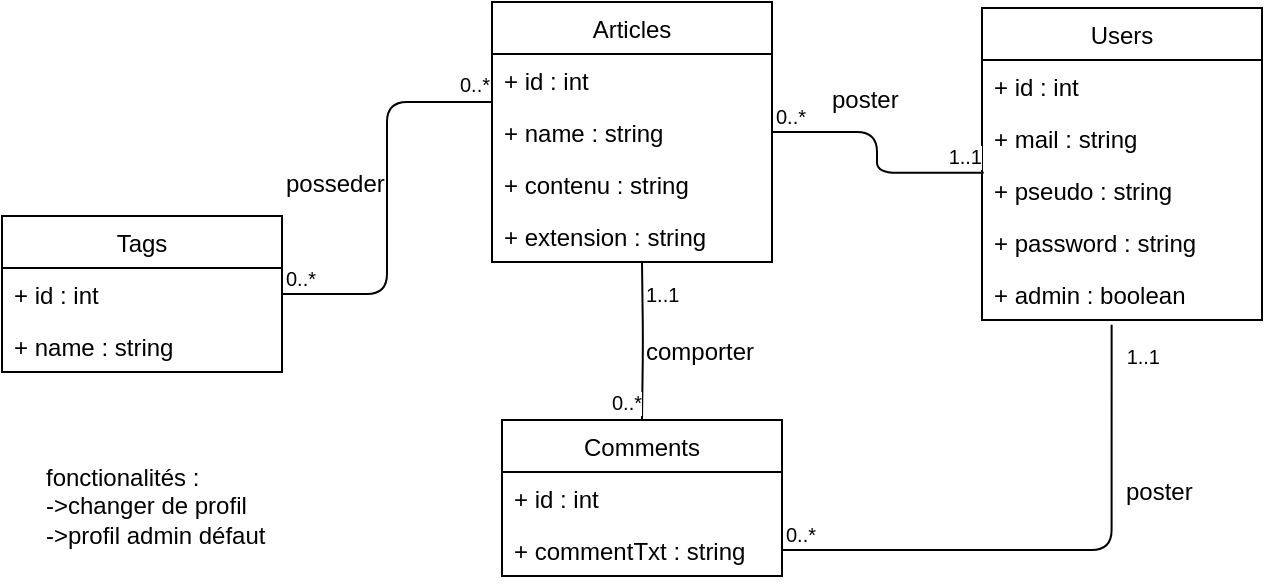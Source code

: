 <mxfile version="10.6.0" type="device"><diagram id="3LWzH16vIp_rFN6aR0oD" name="Page-1"><mxGraphModel dx="1010" dy="539" grid="1" gridSize="10" guides="1" tooltips="1" connect="1" arrows="1" fold="1" page="1" pageScale="1" pageWidth="827" pageHeight="1169" math="0" shadow="0"><root><mxCell id="0"/><mxCell id="1" parent="0"/><mxCell id="hPMAvv93u0oanZj_YAPl-1" value="Articles" style="swimlane;fontStyle=0;childLayout=stackLayout;horizontal=1;startSize=26;fillColor=none;horizontalStack=0;resizeParent=1;resizeParentMax=0;resizeLast=0;collapsible=1;marginBottom=0;" vertex="1" parent="1"><mxGeometry x="345" y="34" width="140" height="130" as="geometry"/></mxCell><mxCell id="hPMAvv93u0oanZj_YAPl-2" value="+ id : int" style="text;strokeColor=none;fillColor=none;align=left;verticalAlign=top;spacingLeft=4;spacingRight=4;overflow=hidden;rotatable=0;points=[[0,0.5],[1,0.5]];portConstraint=eastwest;" vertex="1" parent="hPMAvv93u0oanZj_YAPl-1"><mxGeometry y="26" width="140" height="26" as="geometry"/></mxCell><mxCell id="hPMAvv93u0oanZj_YAPl-3" value="+ name : string" style="text;strokeColor=none;fillColor=none;align=left;verticalAlign=top;spacingLeft=4;spacingRight=4;overflow=hidden;rotatable=0;points=[[0,0.5],[1,0.5]];portConstraint=eastwest;" vertex="1" parent="hPMAvv93u0oanZj_YAPl-1"><mxGeometry y="52" width="140" height="26" as="geometry"/></mxCell><mxCell id="hPMAvv93u0oanZj_YAPl-35" value="+ contenu : string" style="text;strokeColor=none;fillColor=none;align=left;verticalAlign=top;spacingLeft=4;spacingRight=4;overflow=hidden;rotatable=0;points=[[0,0.5],[1,0.5]];portConstraint=eastwest;" vertex="1" parent="hPMAvv93u0oanZj_YAPl-1"><mxGeometry y="78" width="140" height="26" as="geometry"/></mxCell><mxCell id="hPMAvv93u0oanZj_YAPl-4" value="+ extension : string" style="text;strokeColor=none;fillColor=none;align=left;verticalAlign=top;spacingLeft=4;spacingRight=4;overflow=hidden;rotatable=0;points=[[0,0.5],[1,0.5]];portConstraint=eastwest;" vertex="1" parent="hPMAvv93u0oanZj_YAPl-1"><mxGeometry y="104" width="140" height="26" as="geometry"/></mxCell><mxCell id="hPMAvv93u0oanZj_YAPl-5" value="Users" style="swimlane;fontStyle=0;childLayout=stackLayout;horizontal=1;startSize=26;fillColor=none;horizontalStack=0;resizeParent=1;resizeParentMax=0;resizeLast=0;collapsible=1;marginBottom=0;" vertex="1" parent="1"><mxGeometry x="590" y="37" width="140" height="156" as="geometry"/></mxCell><mxCell id="hPMAvv93u0oanZj_YAPl-6" value="+ id : int" style="text;strokeColor=none;fillColor=none;align=left;verticalAlign=top;spacingLeft=4;spacingRight=4;overflow=hidden;rotatable=0;points=[[0,0.5],[1,0.5]];portConstraint=eastwest;" vertex="1" parent="hPMAvv93u0oanZj_YAPl-5"><mxGeometry y="26" width="140" height="26" as="geometry"/></mxCell><mxCell id="hPMAvv93u0oanZj_YAPl-10" value="+ mail : string" style="text;strokeColor=none;fillColor=none;align=left;verticalAlign=top;spacingLeft=4;spacingRight=4;overflow=hidden;rotatable=0;points=[[0,0.5],[1,0.5]];portConstraint=eastwest;" vertex="1" parent="hPMAvv93u0oanZj_YAPl-5"><mxGeometry y="52" width="140" height="26" as="geometry"/></mxCell><mxCell id="hPMAvv93u0oanZj_YAPl-7" value="+ pseudo : string" style="text;strokeColor=none;fillColor=none;align=left;verticalAlign=top;spacingLeft=4;spacingRight=4;overflow=hidden;rotatable=0;points=[[0,0.5],[1,0.5]];portConstraint=eastwest;" vertex="1" parent="hPMAvv93u0oanZj_YAPl-5"><mxGeometry y="78" width="140" height="26" as="geometry"/></mxCell><mxCell id="hPMAvv93u0oanZj_YAPl-9" value="+ password : string" style="text;strokeColor=none;fillColor=none;align=left;verticalAlign=top;spacingLeft=4;spacingRight=4;overflow=hidden;rotatable=0;points=[[0,0.5],[1,0.5]];portConstraint=eastwest;" vertex="1" parent="hPMAvv93u0oanZj_YAPl-5"><mxGeometry y="104" width="140" height="26" as="geometry"/></mxCell><mxCell id="hPMAvv93u0oanZj_YAPl-8" value="+ admin : boolean" style="text;strokeColor=none;fillColor=none;align=left;verticalAlign=top;spacingLeft=4;spacingRight=4;overflow=hidden;rotatable=0;points=[[0,0.5],[1,0.5]];portConstraint=eastwest;" vertex="1" parent="hPMAvv93u0oanZj_YAPl-5"><mxGeometry y="130" width="140" height="26" as="geometry"/></mxCell><mxCell id="hPMAvv93u0oanZj_YAPl-11" value="Comments" style="swimlane;fontStyle=0;childLayout=stackLayout;horizontal=1;startSize=26;fillColor=none;horizontalStack=0;resizeParent=1;resizeParentMax=0;resizeLast=0;collapsible=1;marginBottom=0;" vertex="1" parent="1"><mxGeometry x="350" y="243" width="140" height="78" as="geometry"/></mxCell><mxCell id="hPMAvv93u0oanZj_YAPl-12" value="+ id : int" style="text;strokeColor=none;fillColor=none;align=left;verticalAlign=top;spacingLeft=4;spacingRight=4;overflow=hidden;rotatable=0;points=[[0,0.5],[1,0.5]];portConstraint=eastwest;" vertex="1" parent="hPMAvv93u0oanZj_YAPl-11"><mxGeometry y="26" width="140" height="26" as="geometry"/></mxCell><mxCell id="hPMAvv93u0oanZj_YAPl-13" value="+ commentTxt : string" style="text;strokeColor=none;fillColor=none;align=left;verticalAlign=top;spacingLeft=4;spacingRight=4;overflow=hidden;rotatable=0;points=[[0,0.5],[1,0.5]];portConstraint=eastwest;" vertex="1" parent="hPMAvv93u0oanZj_YAPl-11"><mxGeometry y="52" width="140" height="26" as="geometry"/></mxCell><mxCell id="hPMAvv93u0oanZj_YAPl-15" value="Tags" style="swimlane;fontStyle=0;childLayout=stackLayout;horizontal=1;startSize=26;fillColor=none;horizontalStack=0;resizeParent=1;resizeParentMax=0;resizeLast=0;collapsible=1;marginBottom=0;" vertex="1" parent="1"><mxGeometry x="100" y="141" width="140" height="78" as="geometry"/></mxCell><mxCell id="hPMAvv93u0oanZj_YAPl-16" value="+ id : int" style="text;strokeColor=none;fillColor=none;align=left;verticalAlign=top;spacingLeft=4;spacingRight=4;overflow=hidden;rotatable=0;points=[[0,0.5],[1,0.5]];portConstraint=eastwest;" vertex="1" parent="hPMAvv93u0oanZj_YAPl-15"><mxGeometry y="26" width="140" height="26" as="geometry"/></mxCell><mxCell id="hPMAvv93u0oanZj_YAPl-17" value="+ name : string" style="text;strokeColor=none;fillColor=none;align=left;verticalAlign=top;spacingLeft=4;spacingRight=4;overflow=hidden;rotatable=0;points=[[0,0.5],[1,0.5]];portConstraint=eastwest;" vertex="1" parent="hPMAvv93u0oanZj_YAPl-15"><mxGeometry y="52" width="140" height="26" as="geometry"/></mxCell><mxCell id="hPMAvv93u0oanZj_YAPl-21" value="" style="endArrow=none;html=1;edgeStyle=orthogonalEdgeStyle;exitX=1;exitY=0.5;exitDx=0;exitDy=0;entryX=0;entryY=0.923;entryDx=0;entryDy=0;entryPerimeter=0;" edge="1" parent="1" source="hPMAvv93u0oanZj_YAPl-16" target="hPMAvv93u0oanZj_YAPl-2"><mxGeometry relative="1" as="geometry"><mxPoint x="100" y="370" as="sourcePoint"/><mxPoint x="260" y="370" as="targetPoint"/></mxGeometry></mxCell><mxCell id="hPMAvv93u0oanZj_YAPl-22" value="0..*" style="resizable=0;html=1;align=left;verticalAlign=bottom;labelBackgroundColor=#ffffff;fontSize=10;" connectable="0" vertex="1" parent="hPMAvv93u0oanZj_YAPl-21"><mxGeometry x="-1" relative="1" as="geometry"/></mxCell><mxCell id="hPMAvv93u0oanZj_YAPl-23" value="0..*" style="resizable=0;html=1;align=right;verticalAlign=bottom;labelBackgroundColor=#ffffff;fontSize=10;" connectable="0" vertex="1" parent="hPMAvv93u0oanZj_YAPl-21"><mxGeometry x="1" relative="1" as="geometry"/></mxCell><mxCell id="hPMAvv93u0oanZj_YAPl-24" value="" style="endArrow=none;html=1;edgeStyle=orthogonalEdgeStyle;" edge="1" parent="1" target="hPMAvv93u0oanZj_YAPl-11"><mxGeometry relative="1" as="geometry"><mxPoint x="420" y="164" as="sourcePoint"/><mxPoint x="260" y="370" as="targetPoint"/><Array as="points"/></mxGeometry></mxCell><mxCell id="hPMAvv93u0oanZj_YAPl-25" value="1..1" style="resizable=0;html=1;align=left;verticalAlign=bottom;labelBackgroundColor=#ffffff;fontSize=10;" connectable="0" vertex="1" parent="hPMAvv93u0oanZj_YAPl-24"><mxGeometry x="-1" relative="1" as="geometry"><mxPoint y="24" as="offset"/></mxGeometry></mxCell><mxCell id="hPMAvv93u0oanZj_YAPl-26" value="0..*" style="resizable=0;html=1;align=right;verticalAlign=bottom;labelBackgroundColor=#ffffff;fontSize=10;" connectable="0" vertex="1" parent="hPMAvv93u0oanZj_YAPl-24"><mxGeometry x="1" relative="1" as="geometry"/></mxCell><mxCell id="hPMAvv93u0oanZj_YAPl-27" value="" style="endArrow=none;html=1;edgeStyle=orthogonalEdgeStyle;exitX=1;exitY=0.5;exitDx=0;exitDy=0;entryX=0.006;entryY=0.169;entryDx=0;entryDy=0;entryPerimeter=0;" edge="1" parent="1" source="hPMAvv93u0oanZj_YAPl-3" target="hPMAvv93u0oanZj_YAPl-7"><mxGeometry relative="1" as="geometry"><mxPoint x="100" y="370" as="sourcePoint"/><mxPoint x="260" y="370" as="targetPoint"/></mxGeometry></mxCell><mxCell id="hPMAvv93u0oanZj_YAPl-28" value="0..*" style="resizable=0;html=1;align=left;verticalAlign=bottom;labelBackgroundColor=#ffffff;fontSize=10;" connectable="0" vertex="1" parent="hPMAvv93u0oanZj_YAPl-27"><mxGeometry x="-1" relative="1" as="geometry"/></mxCell><mxCell id="hPMAvv93u0oanZj_YAPl-29" value="1..1" style="resizable=0;html=1;align=right;verticalAlign=bottom;labelBackgroundColor=#ffffff;fontSize=10;" connectable="0" vertex="1" parent="hPMAvv93u0oanZj_YAPl-27"><mxGeometry x="1" relative="1" as="geometry"/></mxCell><mxCell id="hPMAvv93u0oanZj_YAPl-31" value="" style="endArrow=none;html=1;edgeStyle=orthogonalEdgeStyle;entryX=0.463;entryY=1.092;entryDx=0;entryDy=0;entryPerimeter=0;" edge="1" parent="1" source="hPMAvv93u0oanZj_YAPl-13" target="hPMAvv93u0oanZj_YAPl-8"><mxGeometry relative="1" as="geometry"><mxPoint x="100" y="370" as="sourcePoint"/><mxPoint x="260" y="370" as="targetPoint"/><Array as="points"><mxPoint x="655" y="308"/></Array></mxGeometry></mxCell><mxCell id="hPMAvv93u0oanZj_YAPl-32" value="0..*" style="resizable=0;html=1;align=left;verticalAlign=bottom;labelBackgroundColor=#ffffff;fontSize=10;" connectable="0" vertex="1" parent="hPMAvv93u0oanZj_YAPl-31"><mxGeometry x="-1" relative="1" as="geometry"/></mxCell><mxCell id="hPMAvv93u0oanZj_YAPl-33" value="1..1" style="resizable=0;html=1;align=right;verticalAlign=bottom;labelBackgroundColor=#ffffff;fontSize=10;" connectable="0" vertex="1" parent="hPMAvv93u0oanZj_YAPl-31"><mxGeometry x="1" relative="1" as="geometry"><mxPoint x="25" y="24" as="offset"/></mxGeometry></mxCell><mxCell id="hPMAvv93u0oanZj_YAPl-36" value="posseder" style="text;html=1;resizable=0;points=[];autosize=1;align=left;verticalAlign=top;spacingTop=-4;" vertex="1" parent="1"><mxGeometry x="240" y="115" width="70" height="20" as="geometry"/></mxCell><mxCell id="hPMAvv93u0oanZj_YAPl-37" value="comporter" style="text;html=1;resizable=0;points=[];autosize=1;align=left;verticalAlign=top;spacingTop=-4;" vertex="1" parent="1"><mxGeometry x="420" y="199" width="70" height="20" as="geometry"/></mxCell><mxCell id="hPMAvv93u0oanZj_YAPl-38" value="poster" style="text;html=1;resizable=0;points=[];autosize=1;align=left;verticalAlign=top;spacingTop=-4;" vertex="1" parent="1"><mxGeometry x="660" y="269" width="50" height="20" as="geometry"/></mxCell><mxCell id="hPMAvv93u0oanZj_YAPl-39" value="poster" style="text;html=1;resizable=0;points=[];autosize=1;align=left;verticalAlign=top;spacingTop=-4;" vertex="1" parent="1"><mxGeometry x="512.5" y="73" width="50" height="20" as="geometry"/></mxCell><mxCell id="hPMAvv93u0oanZj_YAPl-46" value="fonctionalités : &lt;br&gt;-&amp;gt;changer de profil&lt;br&gt;-&amp;gt;profil admin défaut&lt;br&gt;" style="text;html=1;resizable=0;points=[];autosize=1;align=left;verticalAlign=top;spacingTop=-4;" vertex="1" parent="1"><mxGeometry x="120" y="262" width="130" height="40" as="geometry"/></mxCell></root></mxGraphModel></diagram></mxfile>